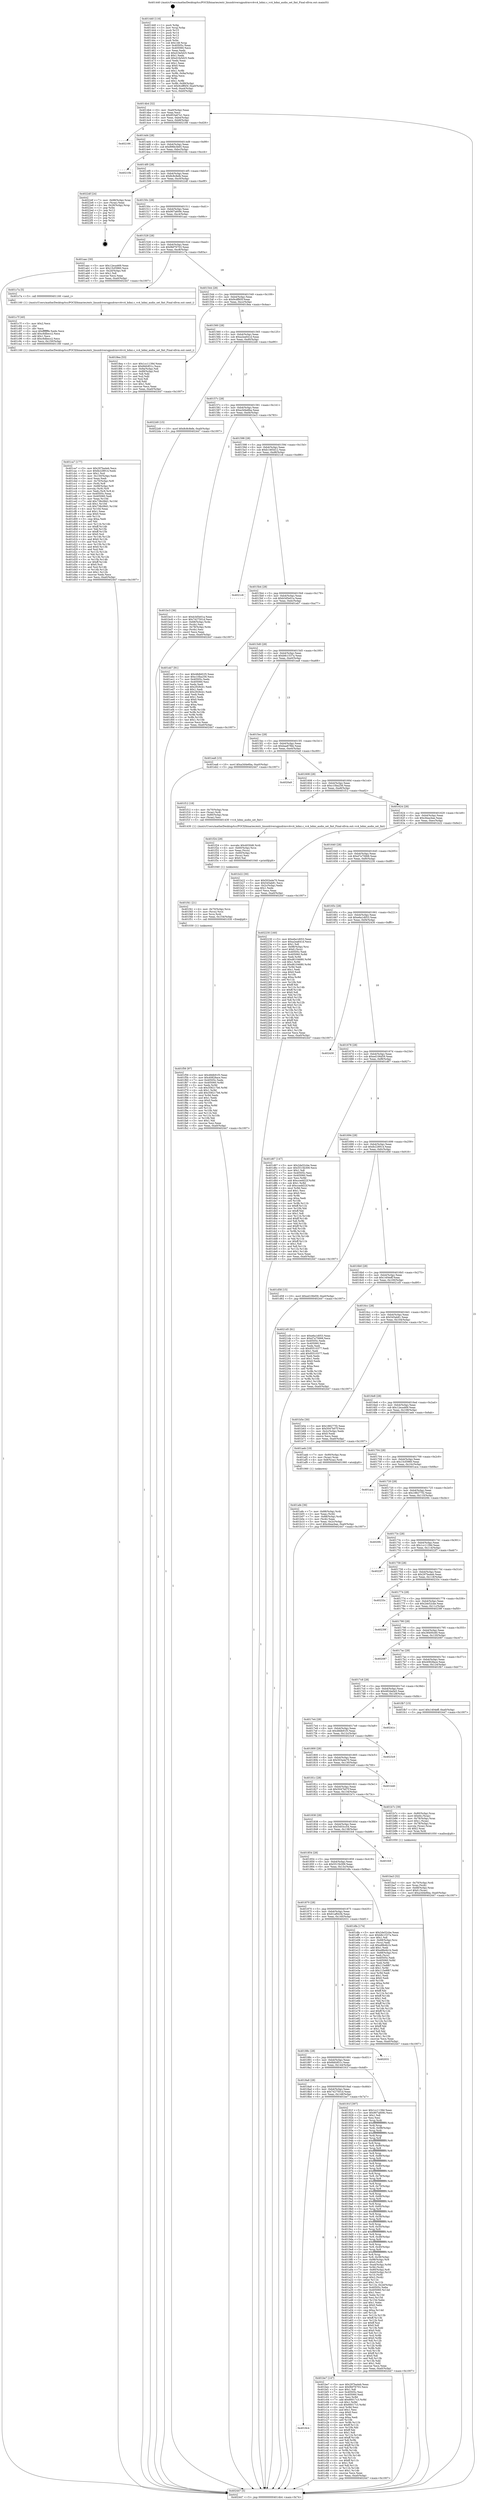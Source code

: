 digraph "0x401440" {
  label = "0x401440 (/mnt/c/Users/mathe/Desktop/tcc/POCII/binaries/extr_linuxdriversgpudrmvc4vc4_hdmi.c_vc4_hdmi_audio_set_fmt_Final-ollvm.out::main(0))"
  labelloc = "t"
  node[shape=record]

  Entry [label="",width=0.3,height=0.3,shape=circle,fillcolor=black,style=filled]
  "0x4014b4" [label="{
     0x4014b4 [32]\l
     | [instrs]\l
     &nbsp;&nbsp;0x4014b4 \<+6\>: mov -0xa0(%rbp),%eax\l
     &nbsp;&nbsp;0x4014ba \<+2\>: mov %eax,%ecx\l
     &nbsp;&nbsp;0x4014bc \<+6\>: sub $0x853a67e1,%ecx\l
     &nbsp;&nbsp;0x4014c2 \<+6\>: mov %eax,-0xb4(%rbp)\l
     &nbsp;&nbsp;0x4014c8 \<+6\>: mov %ecx,-0xb8(%rbp)\l
     &nbsp;&nbsp;0x4014ce \<+6\>: je 0000000000402166 \<main+0xd26\>\l
  }"]
  "0x402166" [label="{
     0x402166\l
  }", style=dashed]
  "0x4014d4" [label="{
     0x4014d4 [28]\l
     | [instrs]\l
     &nbsp;&nbsp;0x4014d4 \<+5\>: jmp 00000000004014d9 \<main+0x99\>\l
     &nbsp;&nbsp;0x4014d9 \<+6\>: mov -0xb4(%rbp),%eax\l
     &nbsp;&nbsp;0x4014df \<+5\>: sub $0x896b3b65,%eax\l
     &nbsp;&nbsp;0x4014e4 \<+6\>: mov %eax,-0xbc(%rbp)\l
     &nbsp;&nbsp;0x4014ea \<+6\>: je 000000000040210b \<main+0xccb\>\l
  }"]
  Exit [label="",width=0.3,height=0.3,shape=circle,fillcolor=black,style=filled,peripheries=2]
  "0x40210b" [label="{
     0x40210b\l
  }", style=dashed]
  "0x4014f0" [label="{
     0x4014f0 [28]\l
     | [instrs]\l
     &nbsp;&nbsp;0x4014f0 \<+5\>: jmp 00000000004014f5 \<main+0xb5\>\l
     &nbsp;&nbsp;0x4014f5 \<+6\>: mov -0xb4(%rbp),%eax\l
     &nbsp;&nbsp;0x4014fb \<+5\>: sub $0x8c8c8efe,%eax\l
     &nbsp;&nbsp;0x401500 \<+6\>: mov %eax,-0xc0(%rbp)\l
     &nbsp;&nbsp;0x401506 \<+6\>: je 00000000004022df \<main+0xe9f\>\l
  }"]
  "0x401f56" [label="{
     0x401f56 [97]\l
     | [instrs]\l
     &nbsp;&nbsp;0x401f56 \<+5\>: mov $0x48db91f3,%eax\l
     &nbsp;&nbsp;0x401f5b \<+5\>: mov $0x40828ace,%esi\l
     &nbsp;&nbsp;0x401f60 \<+7\>: mov 0x40505c,%edx\l
     &nbsp;&nbsp;0x401f67 \<+8\>: mov 0x405060,%r8d\l
     &nbsp;&nbsp;0x401f6f \<+3\>: mov %edx,%r9d\l
     &nbsp;&nbsp;0x401f72 \<+7\>: sub $0x358217b6,%r9d\l
     &nbsp;&nbsp;0x401f79 \<+4\>: sub $0x1,%r9d\l
     &nbsp;&nbsp;0x401f7d \<+7\>: add $0x358217b6,%r9d\l
     &nbsp;&nbsp;0x401f84 \<+4\>: imul %r9d,%edx\l
     &nbsp;&nbsp;0x401f88 \<+3\>: and $0x1,%edx\l
     &nbsp;&nbsp;0x401f8b \<+3\>: cmp $0x0,%edx\l
     &nbsp;&nbsp;0x401f8e \<+4\>: sete %r10b\l
     &nbsp;&nbsp;0x401f92 \<+4\>: cmp $0xa,%r8d\l
     &nbsp;&nbsp;0x401f96 \<+4\>: setl %r11b\l
     &nbsp;&nbsp;0x401f9a \<+3\>: mov %r10b,%bl\l
     &nbsp;&nbsp;0x401f9d \<+3\>: and %r11b,%bl\l
     &nbsp;&nbsp;0x401fa0 \<+3\>: xor %r11b,%r10b\l
     &nbsp;&nbsp;0x401fa3 \<+3\>: or %r10b,%bl\l
     &nbsp;&nbsp;0x401fa6 \<+3\>: test $0x1,%bl\l
     &nbsp;&nbsp;0x401fa9 \<+3\>: cmovne %esi,%eax\l
     &nbsp;&nbsp;0x401fac \<+6\>: mov %eax,-0xa0(%rbp)\l
     &nbsp;&nbsp;0x401fb2 \<+5\>: jmp 0000000000402447 \<main+0x1007\>\l
  }"]
  "0x4022df" [label="{
     0x4022df [24]\l
     | [instrs]\l
     &nbsp;&nbsp;0x4022df \<+7\>: mov -0x98(%rbp),%rax\l
     &nbsp;&nbsp;0x4022e6 \<+2\>: mov (%rax),%eax\l
     &nbsp;&nbsp;0x4022e8 \<+4\>: lea -0x28(%rbp),%rsp\l
     &nbsp;&nbsp;0x4022ec \<+1\>: pop %rbx\l
     &nbsp;&nbsp;0x4022ed \<+2\>: pop %r12\l
     &nbsp;&nbsp;0x4022ef \<+2\>: pop %r13\l
     &nbsp;&nbsp;0x4022f1 \<+2\>: pop %r14\l
     &nbsp;&nbsp;0x4022f3 \<+2\>: pop %r15\l
     &nbsp;&nbsp;0x4022f5 \<+1\>: pop %rbp\l
     &nbsp;&nbsp;0x4022f6 \<+1\>: ret\l
  }"]
  "0x40150c" [label="{
     0x40150c [28]\l
     | [instrs]\l
     &nbsp;&nbsp;0x40150c \<+5\>: jmp 0000000000401511 \<main+0xd1\>\l
     &nbsp;&nbsp;0x401511 \<+6\>: mov -0xb4(%rbp),%eax\l
     &nbsp;&nbsp;0x401517 \<+5\>: sub $0x907a609c,%eax\l
     &nbsp;&nbsp;0x40151c \<+6\>: mov %eax,-0xc4(%rbp)\l
     &nbsp;&nbsp;0x401522 \<+6\>: je 0000000000401aac \<main+0x66c\>\l
  }"]
  "0x401f41" [label="{
     0x401f41 [21]\l
     | [instrs]\l
     &nbsp;&nbsp;0x401f41 \<+4\>: mov -0x70(%rbp),%rcx\l
     &nbsp;&nbsp;0x401f45 \<+3\>: mov (%rcx),%rcx\l
     &nbsp;&nbsp;0x401f48 \<+3\>: mov %rcx,%rdi\l
     &nbsp;&nbsp;0x401f4b \<+6\>: mov %eax,-0x154(%rbp)\l
     &nbsp;&nbsp;0x401f51 \<+5\>: call 0000000000401030 \<free@plt\>\l
     | [calls]\l
     &nbsp;&nbsp;0x401030 \{1\} (unknown)\l
  }"]
  "0x401aac" [label="{
     0x401aac [30]\l
     | [instrs]\l
     &nbsp;&nbsp;0x401aac \<+5\>: mov $0x12eca469,%eax\l
     &nbsp;&nbsp;0x401ab1 \<+5\>: mov $0x15cf3960,%ecx\l
     &nbsp;&nbsp;0x401ab6 \<+3\>: mov -0x2d(%rbp),%dl\l
     &nbsp;&nbsp;0x401ab9 \<+3\>: test $0x1,%dl\l
     &nbsp;&nbsp;0x401abc \<+3\>: cmovne %ecx,%eax\l
     &nbsp;&nbsp;0x401abf \<+6\>: mov %eax,-0xa0(%rbp)\l
     &nbsp;&nbsp;0x401ac5 \<+5\>: jmp 0000000000402447 \<main+0x1007\>\l
  }"]
  "0x401528" [label="{
     0x401528 [28]\l
     | [instrs]\l
     &nbsp;&nbsp;0x401528 \<+5\>: jmp 000000000040152d \<main+0xed\>\l
     &nbsp;&nbsp;0x40152d \<+6\>: mov -0xb4(%rbp),%eax\l
     &nbsp;&nbsp;0x401533 \<+5\>: sub $0x9bf76703,%eax\l
     &nbsp;&nbsp;0x401538 \<+6\>: mov %eax,-0xc8(%rbp)\l
     &nbsp;&nbsp;0x40153e \<+6\>: je 0000000000401c7a \<main+0x83a\>\l
  }"]
  "0x401f24" [label="{
     0x401f24 [29]\l
     | [instrs]\l
     &nbsp;&nbsp;0x401f24 \<+10\>: movabs $0x4030d6,%rdi\l
     &nbsp;&nbsp;0x401f2e \<+4\>: mov -0x60(%rbp),%rcx\l
     &nbsp;&nbsp;0x401f32 \<+2\>: mov %eax,(%rcx)\l
     &nbsp;&nbsp;0x401f34 \<+4\>: mov -0x60(%rbp),%rcx\l
     &nbsp;&nbsp;0x401f38 \<+2\>: mov (%rcx),%esi\l
     &nbsp;&nbsp;0x401f3a \<+2\>: mov $0x0,%al\l
     &nbsp;&nbsp;0x401f3c \<+5\>: call 0000000000401040 \<printf@plt\>\l
     | [calls]\l
     &nbsp;&nbsp;0x401040 \{1\} (unknown)\l
  }"]
  "0x401c7a" [label="{
     0x401c7a [5]\l
     | [instrs]\l
     &nbsp;&nbsp;0x401c7a \<+5\>: call 0000000000401160 \<next_i\>\l
     | [calls]\l
     &nbsp;&nbsp;0x401160 \{1\} (/mnt/c/Users/mathe/Desktop/tcc/POCII/binaries/extr_linuxdriversgpudrmvc4vc4_hdmi.c_vc4_hdmi_audio_set_fmt_Final-ollvm.out::next_i)\l
  }"]
  "0x401544" [label="{
     0x401544 [28]\l
     | [instrs]\l
     &nbsp;&nbsp;0x401544 \<+5\>: jmp 0000000000401549 \<main+0x109\>\l
     &nbsp;&nbsp;0x401549 \<+6\>: mov -0xb4(%rbp),%eax\l
     &nbsp;&nbsp;0x40154f \<+5\>: sub $0x9cdff45f,%eax\l
     &nbsp;&nbsp;0x401554 \<+6\>: mov %eax,-0xcc(%rbp)\l
     &nbsp;&nbsp;0x40155a \<+6\>: je 00000000004018ea \<main+0x4aa\>\l
  }"]
  "0x401ca7" [label="{
     0x401ca7 [177]\l
     | [instrs]\l
     &nbsp;&nbsp;0x401ca7 \<+5\>: mov $0x297ba4eb,%ecx\l
     &nbsp;&nbsp;0x401cac \<+5\>: mov $0xfe228914,%edx\l
     &nbsp;&nbsp;0x401cb1 \<+3\>: mov $0x1,%sil\l
     &nbsp;&nbsp;0x401cb4 \<+6\>: mov -0x150(%rbp),%edi\l
     &nbsp;&nbsp;0x401cba \<+3\>: imul %eax,%edi\l
     &nbsp;&nbsp;0x401cbd \<+4\>: mov -0x70(%rbp),%r8\l
     &nbsp;&nbsp;0x401cc1 \<+3\>: mov (%r8),%r8\l
     &nbsp;&nbsp;0x401cc4 \<+4\>: mov -0x68(%rbp),%r9\l
     &nbsp;&nbsp;0x401cc8 \<+3\>: movslq (%r9),%r9\l
     &nbsp;&nbsp;0x401ccb \<+4\>: mov %edi,(%r8,%r9,4)\l
     &nbsp;&nbsp;0x401ccf \<+7\>: mov 0x40505c,%eax\l
     &nbsp;&nbsp;0x401cd6 \<+7\>: mov 0x405060,%edi\l
     &nbsp;&nbsp;0x401cdd \<+3\>: mov %eax,%r10d\l
     &nbsp;&nbsp;0x401ce0 \<+7\>: add $0x738c08d1,%r10d\l
     &nbsp;&nbsp;0x401ce7 \<+4\>: sub $0x1,%r10d\l
     &nbsp;&nbsp;0x401ceb \<+7\>: sub $0x738c08d1,%r10d\l
     &nbsp;&nbsp;0x401cf2 \<+4\>: imul %r10d,%eax\l
     &nbsp;&nbsp;0x401cf6 \<+3\>: and $0x1,%eax\l
     &nbsp;&nbsp;0x401cf9 \<+3\>: cmp $0x0,%eax\l
     &nbsp;&nbsp;0x401cfc \<+4\>: sete %r11b\l
     &nbsp;&nbsp;0x401d00 \<+3\>: cmp $0xa,%edi\l
     &nbsp;&nbsp;0x401d03 \<+3\>: setl %bl\l
     &nbsp;&nbsp;0x401d06 \<+3\>: mov %r11b,%r14b\l
     &nbsp;&nbsp;0x401d09 \<+4\>: xor $0xff,%r14b\l
     &nbsp;&nbsp;0x401d0d \<+3\>: mov %bl,%r15b\l
     &nbsp;&nbsp;0x401d10 \<+4\>: xor $0xff,%r15b\l
     &nbsp;&nbsp;0x401d14 \<+4\>: xor $0x0,%sil\l
     &nbsp;&nbsp;0x401d18 \<+3\>: mov %r14b,%r12b\l
     &nbsp;&nbsp;0x401d1b \<+4\>: and $0x0,%r12b\l
     &nbsp;&nbsp;0x401d1f \<+3\>: and %sil,%r11b\l
     &nbsp;&nbsp;0x401d22 \<+3\>: mov %r15b,%r13b\l
     &nbsp;&nbsp;0x401d25 \<+4\>: and $0x0,%r13b\l
     &nbsp;&nbsp;0x401d29 \<+3\>: and %sil,%bl\l
     &nbsp;&nbsp;0x401d2c \<+3\>: or %r11b,%r12b\l
     &nbsp;&nbsp;0x401d2f \<+3\>: or %bl,%r13b\l
     &nbsp;&nbsp;0x401d32 \<+3\>: xor %r13b,%r12b\l
     &nbsp;&nbsp;0x401d35 \<+3\>: or %r15b,%r14b\l
     &nbsp;&nbsp;0x401d38 \<+4\>: xor $0xff,%r14b\l
     &nbsp;&nbsp;0x401d3c \<+4\>: or $0x0,%sil\l
     &nbsp;&nbsp;0x401d40 \<+3\>: and %sil,%r14b\l
     &nbsp;&nbsp;0x401d43 \<+3\>: or %r14b,%r12b\l
     &nbsp;&nbsp;0x401d46 \<+4\>: test $0x1,%r12b\l
     &nbsp;&nbsp;0x401d4a \<+3\>: cmovne %edx,%ecx\l
     &nbsp;&nbsp;0x401d4d \<+6\>: mov %ecx,-0xa0(%rbp)\l
     &nbsp;&nbsp;0x401d53 \<+5\>: jmp 0000000000402447 \<main+0x1007\>\l
  }"]
  "0x4018ea" [label="{
     0x4018ea [53]\l
     | [instrs]\l
     &nbsp;&nbsp;0x4018ea \<+5\>: mov $0x1cc1139d,%eax\l
     &nbsp;&nbsp;0x4018ef \<+5\>: mov $0x6bfc851c,%ecx\l
     &nbsp;&nbsp;0x4018f4 \<+6\>: mov -0x9a(%rbp),%dl\l
     &nbsp;&nbsp;0x4018fa \<+7\>: mov -0x99(%rbp),%sil\l
     &nbsp;&nbsp;0x401901 \<+3\>: mov %dl,%dil\l
     &nbsp;&nbsp;0x401904 \<+3\>: and %sil,%dil\l
     &nbsp;&nbsp;0x401907 \<+3\>: xor %sil,%dl\l
     &nbsp;&nbsp;0x40190a \<+3\>: or %dl,%dil\l
     &nbsp;&nbsp;0x40190d \<+4\>: test $0x1,%dil\l
     &nbsp;&nbsp;0x401911 \<+3\>: cmovne %ecx,%eax\l
     &nbsp;&nbsp;0x401914 \<+6\>: mov %eax,-0xa0(%rbp)\l
     &nbsp;&nbsp;0x40191a \<+5\>: jmp 0000000000402447 \<main+0x1007\>\l
  }"]
  "0x401560" [label="{
     0x401560 [28]\l
     | [instrs]\l
     &nbsp;&nbsp;0x401560 \<+5\>: jmp 0000000000401565 \<main+0x125\>\l
     &nbsp;&nbsp;0x401565 \<+6\>: mov -0xb4(%rbp),%eax\l
     &nbsp;&nbsp;0x40156b \<+5\>: sub $0xa2ea641d,%eax\l
     &nbsp;&nbsp;0x401570 \<+6\>: mov %eax,-0xd0(%rbp)\l
     &nbsp;&nbsp;0x401576 \<+6\>: je 00000000004022d0 \<main+0xe90\>\l
  }"]
  "0x402447" [label="{
     0x402447 [5]\l
     | [instrs]\l
     &nbsp;&nbsp;0x402447 \<+5\>: jmp 00000000004014b4 \<main+0x74\>\l
  }"]
  "0x401440" [label="{
     0x401440 [116]\l
     | [instrs]\l
     &nbsp;&nbsp;0x401440 \<+1\>: push %rbp\l
     &nbsp;&nbsp;0x401441 \<+3\>: mov %rsp,%rbp\l
     &nbsp;&nbsp;0x401444 \<+2\>: push %r15\l
     &nbsp;&nbsp;0x401446 \<+2\>: push %r14\l
     &nbsp;&nbsp;0x401448 \<+2\>: push %r13\l
     &nbsp;&nbsp;0x40144a \<+2\>: push %r12\l
     &nbsp;&nbsp;0x40144c \<+1\>: push %rbx\l
     &nbsp;&nbsp;0x40144d \<+7\>: sub $0x148,%rsp\l
     &nbsp;&nbsp;0x401454 \<+7\>: mov 0x40505c,%eax\l
     &nbsp;&nbsp;0x40145b \<+7\>: mov 0x405060,%ecx\l
     &nbsp;&nbsp;0x401462 \<+2\>: mov %eax,%edx\l
     &nbsp;&nbsp;0x401464 \<+6\>: sub $0xd1fa5d25,%edx\l
     &nbsp;&nbsp;0x40146a \<+3\>: sub $0x1,%edx\l
     &nbsp;&nbsp;0x40146d \<+6\>: add $0xd1fa5d25,%edx\l
     &nbsp;&nbsp;0x401473 \<+3\>: imul %edx,%eax\l
     &nbsp;&nbsp;0x401476 \<+3\>: and $0x1,%eax\l
     &nbsp;&nbsp;0x401479 \<+3\>: cmp $0x0,%eax\l
     &nbsp;&nbsp;0x40147c \<+4\>: sete %r8b\l
     &nbsp;&nbsp;0x401480 \<+4\>: and $0x1,%r8b\l
     &nbsp;&nbsp;0x401484 \<+7\>: mov %r8b,-0x9a(%rbp)\l
     &nbsp;&nbsp;0x40148b \<+3\>: cmp $0xa,%ecx\l
     &nbsp;&nbsp;0x40148e \<+4\>: setl %r8b\l
     &nbsp;&nbsp;0x401492 \<+4\>: and $0x1,%r8b\l
     &nbsp;&nbsp;0x401496 \<+7\>: mov %r8b,-0x99(%rbp)\l
     &nbsp;&nbsp;0x40149d \<+10\>: movl $0x9cdff45f,-0xa0(%rbp)\l
     &nbsp;&nbsp;0x4014a7 \<+6\>: mov %edi,-0xa4(%rbp)\l
     &nbsp;&nbsp;0x4014ad \<+7\>: mov %rsi,-0xb0(%rbp)\l
  }"]
  "0x401c7f" [label="{
     0x401c7f [40]\l
     | [instrs]\l
     &nbsp;&nbsp;0x401c7f \<+5\>: mov $0x2,%ecx\l
     &nbsp;&nbsp;0x401c84 \<+1\>: cltd\l
     &nbsp;&nbsp;0x401c85 \<+2\>: idiv %ecx\l
     &nbsp;&nbsp;0x401c87 \<+6\>: imul $0xfffffffe,%edx,%ecx\l
     &nbsp;&nbsp;0x401c8d \<+6\>: add $0xc6dbecc2,%ecx\l
     &nbsp;&nbsp;0x401c93 \<+3\>: add $0x1,%ecx\l
     &nbsp;&nbsp;0x401c96 \<+6\>: sub $0xc6dbecc2,%ecx\l
     &nbsp;&nbsp;0x401c9c \<+6\>: mov %ecx,-0x150(%rbp)\l
     &nbsp;&nbsp;0x401ca2 \<+5\>: call 0000000000401160 \<next_i\>\l
     | [calls]\l
     &nbsp;&nbsp;0x401160 \{1\} (/mnt/c/Users/mathe/Desktop/tcc/POCII/binaries/extr_linuxdriversgpudrmvc4vc4_hdmi.c_vc4_hdmi_audio_set_fmt_Final-ollvm.out::next_i)\l
  }"]
  "0x4022d0" [label="{
     0x4022d0 [15]\l
     | [instrs]\l
     &nbsp;&nbsp;0x4022d0 \<+10\>: movl $0x8c8c8efe,-0xa0(%rbp)\l
     &nbsp;&nbsp;0x4022da \<+5\>: jmp 0000000000402447 \<main+0x1007\>\l
  }"]
  "0x40157c" [label="{
     0x40157c [28]\l
     | [instrs]\l
     &nbsp;&nbsp;0x40157c \<+5\>: jmp 0000000000401581 \<main+0x141\>\l
     &nbsp;&nbsp;0x401581 \<+6\>: mov -0xb4(%rbp),%eax\l
     &nbsp;&nbsp;0x401587 \<+5\>: sub $0xa3d4e6ba,%eax\l
     &nbsp;&nbsp;0x40158c \<+6\>: mov %eax,-0xd4(%rbp)\l
     &nbsp;&nbsp;0x401592 \<+6\>: je 0000000000401bc3 \<main+0x783\>\l
  }"]
  "0x4018c4" [label="{
     0x4018c4\l
  }", style=dashed]
  "0x401bc3" [label="{
     0x401bc3 [36]\l
     | [instrs]\l
     &nbsp;&nbsp;0x401bc3 \<+5\>: mov $0xb3d5e01a,%eax\l
     &nbsp;&nbsp;0x401bc8 \<+5\>: mov $0x7427501d,%ecx\l
     &nbsp;&nbsp;0x401bcd \<+4\>: mov -0x68(%rbp),%rdx\l
     &nbsp;&nbsp;0x401bd1 \<+2\>: mov (%rdx),%esi\l
     &nbsp;&nbsp;0x401bd3 \<+4\>: mov -0x78(%rbp),%rdx\l
     &nbsp;&nbsp;0x401bd7 \<+2\>: cmp (%rdx),%esi\l
     &nbsp;&nbsp;0x401bd9 \<+3\>: cmovl %ecx,%eax\l
     &nbsp;&nbsp;0x401bdc \<+6\>: mov %eax,-0xa0(%rbp)\l
     &nbsp;&nbsp;0x401be2 \<+5\>: jmp 0000000000402447 \<main+0x1007\>\l
  }"]
  "0x401598" [label="{
     0x401598 [28]\l
     | [instrs]\l
     &nbsp;&nbsp;0x401598 \<+5\>: jmp 000000000040159d \<main+0x15d\>\l
     &nbsp;&nbsp;0x40159d \<+6\>: mov -0xb4(%rbp),%eax\l
     &nbsp;&nbsp;0x4015a3 \<+5\>: sub $0xb1465d12,%eax\l
     &nbsp;&nbsp;0x4015a8 \<+6\>: mov %eax,-0xd8(%rbp)\l
     &nbsp;&nbsp;0x4015ae \<+6\>: je 00000000004021c6 \<main+0xd86\>\l
  }"]
  "0x401be7" [label="{
     0x401be7 [147]\l
     | [instrs]\l
     &nbsp;&nbsp;0x401be7 \<+5\>: mov $0x297ba4eb,%eax\l
     &nbsp;&nbsp;0x401bec \<+5\>: mov $0x9bf76703,%ecx\l
     &nbsp;&nbsp;0x401bf1 \<+2\>: mov $0x1,%dl\l
     &nbsp;&nbsp;0x401bf3 \<+7\>: mov 0x40505c,%esi\l
     &nbsp;&nbsp;0x401bfa \<+7\>: mov 0x405060,%edi\l
     &nbsp;&nbsp;0x401c01 \<+3\>: mov %esi,%r8d\l
     &nbsp;&nbsp;0x401c04 \<+7\>: add $0x66017c3,%r8d\l
     &nbsp;&nbsp;0x401c0b \<+4\>: sub $0x1,%r8d\l
     &nbsp;&nbsp;0x401c0f \<+7\>: sub $0x66017c3,%r8d\l
     &nbsp;&nbsp;0x401c16 \<+4\>: imul %r8d,%esi\l
     &nbsp;&nbsp;0x401c1a \<+3\>: and $0x1,%esi\l
     &nbsp;&nbsp;0x401c1d \<+3\>: cmp $0x0,%esi\l
     &nbsp;&nbsp;0x401c20 \<+4\>: sete %r9b\l
     &nbsp;&nbsp;0x401c24 \<+3\>: cmp $0xa,%edi\l
     &nbsp;&nbsp;0x401c27 \<+4\>: setl %r10b\l
     &nbsp;&nbsp;0x401c2b \<+3\>: mov %r9b,%r11b\l
     &nbsp;&nbsp;0x401c2e \<+4\>: xor $0xff,%r11b\l
     &nbsp;&nbsp;0x401c32 \<+3\>: mov %r10b,%bl\l
     &nbsp;&nbsp;0x401c35 \<+3\>: xor $0xff,%bl\l
     &nbsp;&nbsp;0x401c38 \<+3\>: xor $0x1,%dl\l
     &nbsp;&nbsp;0x401c3b \<+3\>: mov %r11b,%r14b\l
     &nbsp;&nbsp;0x401c3e \<+4\>: and $0xff,%r14b\l
     &nbsp;&nbsp;0x401c42 \<+3\>: and %dl,%r9b\l
     &nbsp;&nbsp;0x401c45 \<+3\>: mov %bl,%r15b\l
     &nbsp;&nbsp;0x401c48 \<+4\>: and $0xff,%r15b\l
     &nbsp;&nbsp;0x401c4c \<+3\>: and %dl,%r10b\l
     &nbsp;&nbsp;0x401c4f \<+3\>: or %r9b,%r14b\l
     &nbsp;&nbsp;0x401c52 \<+3\>: or %r10b,%r15b\l
     &nbsp;&nbsp;0x401c55 \<+3\>: xor %r15b,%r14b\l
     &nbsp;&nbsp;0x401c58 \<+3\>: or %bl,%r11b\l
     &nbsp;&nbsp;0x401c5b \<+4\>: xor $0xff,%r11b\l
     &nbsp;&nbsp;0x401c5f \<+3\>: or $0x1,%dl\l
     &nbsp;&nbsp;0x401c62 \<+3\>: and %dl,%r11b\l
     &nbsp;&nbsp;0x401c65 \<+3\>: or %r11b,%r14b\l
     &nbsp;&nbsp;0x401c68 \<+4\>: test $0x1,%r14b\l
     &nbsp;&nbsp;0x401c6c \<+3\>: cmovne %ecx,%eax\l
     &nbsp;&nbsp;0x401c6f \<+6\>: mov %eax,-0xa0(%rbp)\l
     &nbsp;&nbsp;0x401c75 \<+5\>: jmp 0000000000402447 \<main+0x1007\>\l
  }"]
  "0x4021c6" [label="{
     0x4021c6\l
  }", style=dashed]
  "0x4015b4" [label="{
     0x4015b4 [28]\l
     | [instrs]\l
     &nbsp;&nbsp;0x4015b4 \<+5\>: jmp 00000000004015b9 \<main+0x179\>\l
     &nbsp;&nbsp;0x4015b9 \<+6\>: mov -0xb4(%rbp),%eax\l
     &nbsp;&nbsp;0x4015bf \<+5\>: sub $0xb3d5e01a,%eax\l
     &nbsp;&nbsp;0x4015c4 \<+6\>: mov %eax,-0xdc(%rbp)\l
     &nbsp;&nbsp;0x4015ca \<+6\>: je 0000000000401eb7 \<main+0xa77\>\l
  }"]
  "0x401ba3" [label="{
     0x401ba3 [32]\l
     | [instrs]\l
     &nbsp;&nbsp;0x401ba3 \<+4\>: mov -0x70(%rbp),%rdi\l
     &nbsp;&nbsp;0x401ba7 \<+3\>: mov %rax,(%rdi)\l
     &nbsp;&nbsp;0x401baa \<+4\>: mov -0x68(%rbp),%rax\l
     &nbsp;&nbsp;0x401bae \<+6\>: movl $0x0,(%rax)\l
     &nbsp;&nbsp;0x401bb4 \<+10\>: movl $0xa3d4e6ba,-0xa0(%rbp)\l
     &nbsp;&nbsp;0x401bbe \<+5\>: jmp 0000000000402447 \<main+0x1007\>\l
  }"]
  "0x401eb7" [label="{
     0x401eb7 [91]\l
     | [instrs]\l
     &nbsp;&nbsp;0x401eb7 \<+5\>: mov $0x48db91f3,%eax\l
     &nbsp;&nbsp;0x401ebc \<+5\>: mov $0xc10ba256,%ecx\l
     &nbsp;&nbsp;0x401ec1 \<+7\>: mov 0x40505c,%edx\l
     &nbsp;&nbsp;0x401ec8 \<+7\>: mov 0x405060,%esi\l
     &nbsp;&nbsp;0x401ecf \<+2\>: mov %edx,%edi\l
     &nbsp;&nbsp;0x401ed1 \<+6\>: sub $0x2928cb1,%edi\l
     &nbsp;&nbsp;0x401ed7 \<+3\>: sub $0x1,%edi\l
     &nbsp;&nbsp;0x401eda \<+6\>: add $0x2928cb1,%edi\l
     &nbsp;&nbsp;0x401ee0 \<+3\>: imul %edi,%edx\l
     &nbsp;&nbsp;0x401ee3 \<+3\>: and $0x1,%edx\l
     &nbsp;&nbsp;0x401ee6 \<+3\>: cmp $0x0,%edx\l
     &nbsp;&nbsp;0x401ee9 \<+4\>: sete %r8b\l
     &nbsp;&nbsp;0x401eed \<+3\>: cmp $0xa,%esi\l
     &nbsp;&nbsp;0x401ef0 \<+4\>: setl %r9b\l
     &nbsp;&nbsp;0x401ef4 \<+3\>: mov %r8b,%r10b\l
     &nbsp;&nbsp;0x401ef7 \<+3\>: and %r9b,%r10b\l
     &nbsp;&nbsp;0x401efa \<+3\>: xor %r9b,%r8b\l
     &nbsp;&nbsp;0x401efd \<+3\>: or %r8b,%r10b\l
     &nbsp;&nbsp;0x401f00 \<+4\>: test $0x1,%r10b\l
     &nbsp;&nbsp;0x401f04 \<+3\>: cmovne %ecx,%eax\l
     &nbsp;&nbsp;0x401f07 \<+6\>: mov %eax,-0xa0(%rbp)\l
     &nbsp;&nbsp;0x401f0d \<+5\>: jmp 0000000000402447 \<main+0x1007\>\l
  }"]
  "0x4015d0" [label="{
     0x4015d0 [28]\l
     | [instrs]\l
     &nbsp;&nbsp;0x4015d0 \<+5\>: jmp 00000000004015d5 \<main+0x195\>\l
     &nbsp;&nbsp;0x4015d5 \<+6\>: mov -0xb4(%rbp),%eax\l
     &nbsp;&nbsp;0x4015db \<+5\>: sub $0xb8c1537a,%eax\l
     &nbsp;&nbsp;0x4015e0 \<+6\>: mov %eax,-0xe0(%rbp)\l
     &nbsp;&nbsp;0x4015e6 \<+6\>: je 0000000000401ea8 \<main+0xa68\>\l
  }"]
  "0x401afe" [label="{
     0x401afe [36]\l
     | [instrs]\l
     &nbsp;&nbsp;0x401afe \<+7\>: mov -0x88(%rbp),%rdi\l
     &nbsp;&nbsp;0x401b05 \<+2\>: mov %eax,(%rdi)\l
     &nbsp;&nbsp;0x401b07 \<+7\>: mov -0x88(%rbp),%rdi\l
     &nbsp;&nbsp;0x401b0e \<+2\>: mov (%rdi),%eax\l
     &nbsp;&nbsp;0x401b10 \<+3\>: mov %eax,-0x2c(%rbp)\l
     &nbsp;&nbsp;0x401b13 \<+10\>: movl $0xc6eacbae,-0xa0(%rbp)\l
     &nbsp;&nbsp;0x401b1d \<+5\>: jmp 0000000000402447 \<main+0x1007\>\l
  }"]
  "0x401ea8" [label="{
     0x401ea8 [15]\l
     | [instrs]\l
     &nbsp;&nbsp;0x401ea8 \<+10\>: movl $0xa3d4e6ba,-0xa0(%rbp)\l
     &nbsp;&nbsp;0x401eb2 \<+5\>: jmp 0000000000402447 \<main+0x1007\>\l
  }"]
  "0x4015ec" [label="{
     0x4015ec [28]\l
     | [instrs]\l
     &nbsp;&nbsp;0x4015ec \<+5\>: jmp 00000000004015f1 \<main+0x1b1\>\l
     &nbsp;&nbsp;0x4015f1 \<+6\>: mov -0xb4(%rbp),%eax\l
     &nbsp;&nbsp;0x4015f7 \<+5\>: sub $0xbaa87fbb,%eax\l
     &nbsp;&nbsp;0x4015fc \<+6\>: mov %eax,-0xe4(%rbp)\l
     &nbsp;&nbsp;0x401602 \<+6\>: je 00000000004020a9 \<main+0xc69\>\l
  }"]
  "0x4018a8" [label="{
     0x4018a8 [28]\l
     | [instrs]\l
     &nbsp;&nbsp;0x4018a8 \<+5\>: jmp 00000000004018ad \<main+0x46d\>\l
     &nbsp;&nbsp;0x4018ad \<+6\>: mov -0xb4(%rbp),%eax\l
     &nbsp;&nbsp;0x4018b3 \<+5\>: sub $0x7427501d,%eax\l
     &nbsp;&nbsp;0x4018b8 \<+6\>: mov %eax,-0x148(%rbp)\l
     &nbsp;&nbsp;0x4018be \<+6\>: je 0000000000401be7 \<main+0x7a7\>\l
  }"]
  "0x4020a9" [label="{
     0x4020a9\l
  }", style=dashed]
  "0x401608" [label="{
     0x401608 [28]\l
     | [instrs]\l
     &nbsp;&nbsp;0x401608 \<+5\>: jmp 000000000040160d \<main+0x1cd\>\l
     &nbsp;&nbsp;0x40160d \<+6\>: mov -0xb4(%rbp),%eax\l
     &nbsp;&nbsp;0x401613 \<+5\>: sub $0xc10ba256,%eax\l
     &nbsp;&nbsp;0x401618 \<+6\>: mov %eax,-0xe8(%rbp)\l
     &nbsp;&nbsp;0x40161e \<+6\>: je 0000000000401f12 \<main+0xad2\>\l
  }"]
  "0x40191f" [label="{
     0x40191f [397]\l
     | [instrs]\l
     &nbsp;&nbsp;0x40191f \<+5\>: mov $0x1cc1139d,%eax\l
     &nbsp;&nbsp;0x401924 \<+5\>: mov $0x907a609c,%ecx\l
     &nbsp;&nbsp;0x401929 \<+2\>: mov $0x1,%dl\l
     &nbsp;&nbsp;0x40192b \<+2\>: xor %esi,%esi\l
     &nbsp;&nbsp;0x40192d \<+3\>: mov %rsp,%rdi\l
     &nbsp;&nbsp;0x401930 \<+4\>: add $0xfffffffffffffff0,%rdi\l
     &nbsp;&nbsp;0x401934 \<+3\>: mov %rdi,%rsp\l
     &nbsp;&nbsp;0x401937 \<+7\>: mov %rdi,-0x98(%rbp)\l
     &nbsp;&nbsp;0x40193e \<+3\>: mov %rsp,%rdi\l
     &nbsp;&nbsp;0x401941 \<+4\>: add $0xfffffffffffffff0,%rdi\l
     &nbsp;&nbsp;0x401945 \<+3\>: mov %rdi,%rsp\l
     &nbsp;&nbsp;0x401948 \<+3\>: mov %rsp,%r8\l
     &nbsp;&nbsp;0x40194b \<+4\>: add $0xfffffffffffffff0,%r8\l
     &nbsp;&nbsp;0x40194f \<+3\>: mov %r8,%rsp\l
     &nbsp;&nbsp;0x401952 \<+7\>: mov %r8,-0x90(%rbp)\l
     &nbsp;&nbsp;0x401959 \<+3\>: mov %rsp,%r8\l
     &nbsp;&nbsp;0x40195c \<+4\>: add $0xfffffffffffffff0,%r8\l
     &nbsp;&nbsp;0x401960 \<+3\>: mov %r8,%rsp\l
     &nbsp;&nbsp;0x401963 \<+7\>: mov %r8,-0x88(%rbp)\l
     &nbsp;&nbsp;0x40196a \<+3\>: mov %rsp,%r8\l
     &nbsp;&nbsp;0x40196d \<+4\>: add $0xfffffffffffffff0,%r8\l
     &nbsp;&nbsp;0x401971 \<+3\>: mov %r8,%rsp\l
     &nbsp;&nbsp;0x401974 \<+4\>: mov %r8,-0x80(%rbp)\l
     &nbsp;&nbsp;0x401978 \<+3\>: mov %rsp,%r8\l
     &nbsp;&nbsp;0x40197b \<+4\>: add $0xfffffffffffffff0,%r8\l
     &nbsp;&nbsp;0x40197f \<+3\>: mov %r8,%rsp\l
     &nbsp;&nbsp;0x401982 \<+4\>: mov %r8,-0x78(%rbp)\l
     &nbsp;&nbsp;0x401986 \<+3\>: mov %rsp,%r8\l
     &nbsp;&nbsp;0x401989 \<+4\>: add $0xfffffffffffffff0,%r8\l
     &nbsp;&nbsp;0x40198d \<+3\>: mov %r8,%rsp\l
     &nbsp;&nbsp;0x401990 \<+4\>: mov %r8,-0x70(%rbp)\l
     &nbsp;&nbsp;0x401994 \<+3\>: mov %rsp,%r8\l
     &nbsp;&nbsp;0x401997 \<+4\>: add $0xfffffffffffffff0,%r8\l
     &nbsp;&nbsp;0x40199b \<+3\>: mov %r8,%rsp\l
     &nbsp;&nbsp;0x40199e \<+4\>: mov %r8,-0x68(%rbp)\l
     &nbsp;&nbsp;0x4019a2 \<+3\>: mov %rsp,%r8\l
     &nbsp;&nbsp;0x4019a5 \<+4\>: add $0xfffffffffffffff0,%r8\l
     &nbsp;&nbsp;0x4019a9 \<+3\>: mov %r8,%rsp\l
     &nbsp;&nbsp;0x4019ac \<+4\>: mov %r8,-0x60(%rbp)\l
     &nbsp;&nbsp;0x4019b0 \<+3\>: mov %rsp,%r8\l
     &nbsp;&nbsp;0x4019b3 \<+4\>: add $0xfffffffffffffff0,%r8\l
     &nbsp;&nbsp;0x4019b7 \<+3\>: mov %r8,%rsp\l
     &nbsp;&nbsp;0x4019ba \<+4\>: mov %r8,-0x58(%rbp)\l
     &nbsp;&nbsp;0x4019be \<+3\>: mov %rsp,%r8\l
     &nbsp;&nbsp;0x4019c1 \<+4\>: add $0xfffffffffffffff0,%r8\l
     &nbsp;&nbsp;0x4019c5 \<+3\>: mov %r8,%rsp\l
     &nbsp;&nbsp;0x4019c8 \<+4\>: mov %r8,-0x50(%rbp)\l
     &nbsp;&nbsp;0x4019cc \<+3\>: mov %rsp,%r8\l
     &nbsp;&nbsp;0x4019cf \<+4\>: add $0xfffffffffffffff0,%r8\l
     &nbsp;&nbsp;0x4019d3 \<+3\>: mov %r8,%rsp\l
     &nbsp;&nbsp;0x4019d6 \<+4\>: mov %r8,-0x48(%rbp)\l
     &nbsp;&nbsp;0x4019da \<+3\>: mov %rsp,%r8\l
     &nbsp;&nbsp;0x4019dd \<+4\>: add $0xfffffffffffffff0,%r8\l
     &nbsp;&nbsp;0x4019e1 \<+3\>: mov %r8,%rsp\l
     &nbsp;&nbsp;0x4019e4 \<+4\>: mov %r8,-0x40(%rbp)\l
     &nbsp;&nbsp;0x4019e8 \<+3\>: mov %rsp,%r8\l
     &nbsp;&nbsp;0x4019eb \<+4\>: add $0xfffffffffffffff0,%r8\l
     &nbsp;&nbsp;0x4019ef \<+3\>: mov %r8,%rsp\l
     &nbsp;&nbsp;0x4019f2 \<+4\>: mov %r8,-0x38(%rbp)\l
     &nbsp;&nbsp;0x4019f6 \<+7\>: mov -0x98(%rbp),%r8\l
     &nbsp;&nbsp;0x4019fd \<+7\>: movl $0x0,(%r8)\l
     &nbsp;&nbsp;0x401a04 \<+7\>: mov -0xa4(%rbp),%r9d\l
     &nbsp;&nbsp;0x401a0b \<+3\>: mov %r9d,(%rdi)\l
     &nbsp;&nbsp;0x401a0e \<+7\>: mov -0x90(%rbp),%r8\l
     &nbsp;&nbsp;0x401a15 \<+7\>: mov -0xb0(%rbp),%r10\l
     &nbsp;&nbsp;0x401a1c \<+3\>: mov %r10,(%r8)\l
     &nbsp;&nbsp;0x401a1f \<+3\>: cmpl $0x2,(%rdi)\l
     &nbsp;&nbsp;0x401a22 \<+4\>: setne %r11b\l
     &nbsp;&nbsp;0x401a26 \<+4\>: and $0x1,%r11b\l
     &nbsp;&nbsp;0x401a2a \<+4\>: mov %r11b,-0x2d(%rbp)\l
     &nbsp;&nbsp;0x401a2e \<+7\>: mov 0x40505c,%ebx\l
     &nbsp;&nbsp;0x401a35 \<+8\>: mov 0x405060,%r14d\l
     &nbsp;&nbsp;0x401a3d \<+3\>: sub $0x1,%esi\l
     &nbsp;&nbsp;0x401a40 \<+3\>: mov %ebx,%r15d\l
     &nbsp;&nbsp;0x401a43 \<+3\>: add %esi,%r15d\l
     &nbsp;&nbsp;0x401a46 \<+4\>: imul %r15d,%ebx\l
     &nbsp;&nbsp;0x401a4a \<+3\>: and $0x1,%ebx\l
     &nbsp;&nbsp;0x401a4d \<+3\>: cmp $0x0,%ebx\l
     &nbsp;&nbsp;0x401a50 \<+4\>: sete %r11b\l
     &nbsp;&nbsp;0x401a54 \<+4\>: cmp $0xa,%r14d\l
     &nbsp;&nbsp;0x401a58 \<+4\>: setl %r12b\l
     &nbsp;&nbsp;0x401a5c \<+3\>: mov %r11b,%r13b\l
     &nbsp;&nbsp;0x401a5f \<+4\>: xor $0xff,%r13b\l
     &nbsp;&nbsp;0x401a63 \<+3\>: mov %r12b,%sil\l
     &nbsp;&nbsp;0x401a66 \<+4\>: xor $0xff,%sil\l
     &nbsp;&nbsp;0x401a6a \<+3\>: xor $0x0,%dl\l
     &nbsp;&nbsp;0x401a6d \<+3\>: mov %r13b,%dil\l
     &nbsp;&nbsp;0x401a70 \<+4\>: and $0x0,%dil\l
     &nbsp;&nbsp;0x401a74 \<+3\>: and %dl,%r11b\l
     &nbsp;&nbsp;0x401a77 \<+3\>: mov %sil,%r8b\l
     &nbsp;&nbsp;0x401a7a \<+4\>: and $0x0,%r8b\l
     &nbsp;&nbsp;0x401a7e \<+3\>: and %dl,%r12b\l
     &nbsp;&nbsp;0x401a81 \<+3\>: or %r11b,%dil\l
     &nbsp;&nbsp;0x401a84 \<+3\>: or %r12b,%r8b\l
     &nbsp;&nbsp;0x401a87 \<+3\>: xor %r8b,%dil\l
     &nbsp;&nbsp;0x401a8a \<+3\>: or %sil,%r13b\l
     &nbsp;&nbsp;0x401a8d \<+4\>: xor $0xff,%r13b\l
     &nbsp;&nbsp;0x401a91 \<+3\>: or $0x0,%dl\l
     &nbsp;&nbsp;0x401a94 \<+3\>: and %dl,%r13b\l
     &nbsp;&nbsp;0x401a97 \<+3\>: or %r13b,%dil\l
     &nbsp;&nbsp;0x401a9a \<+4\>: test $0x1,%dil\l
     &nbsp;&nbsp;0x401a9e \<+3\>: cmovne %ecx,%eax\l
     &nbsp;&nbsp;0x401aa1 \<+6\>: mov %eax,-0xa0(%rbp)\l
     &nbsp;&nbsp;0x401aa7 \<+5\>: jmp 0000000000402447 \<main+0x1007\>\l
  }"]
  "0x401f12" [label="{
     0x401f12 [18]\l
     | [instrs]\l
     &nbsp;&nbsp;0x401f12 \<+4\>: mov -0x70(%rbp),%rax\l
     &nbsp;&nbsp;0x401f16 \<+3\>: mov (%rax),%rdi\l
     &nbsp;&nbsp;0x401f19 \<+4\>: mov -0x80(%rbp),%rax\l
     &nbsp;&nbsp;0x401f1d \<+2\>: mov (%rax),%esi\l
     &nbsp;&nbsp;0x401f1f \<+5\>: call 0000000000401430 \<vc4_hdmi_audio_set_fmt\>\l
     | [calls]\l
     &nbsp;&nbsp;0x401430 \{1\} (/mnt/c/Users/mathe/Desktop/tcc/POCII/binaries/extr_linuxdriversgpudrmvc4vc4_hdmi.c_vc4_hdmi_audio_set_fmt_Final-ollvm.out::vc4_hdmi_audio_set_fmt)\l
  }"]
  "0x401624" [label="{
     0x401624 [28]\l
     | [instrs]\l
     &nbsp;&nbsp;0x401624 \<+5\>: jmp 0000000000401629 \<main+0x1e9\>\l
     &nbsp;&nbsp;0x401629 \<+6\>: mov -0xb4(%rbp),%eax\l
     &nbsp;&nbsp;0x40162f \<+5\>: sub $0xc6eacbae,%eax\l
     &nbsp;&nbsp;0x401634 \<+6\>: mov %eax,-0xec(%rbp)\l
     &nbsp;&nbsp;0x40163a \<+6\>: je 0000000000401b22 \<main+0x6e2\>\l
  }"]
  "0x40188c" [label="{
     0x40188c [28]\l
     | [instrs]\l
     &nbsp;&nbsp;0x40188c \<+5\>: jmp 0000000000401891 \<main+0x451\>\l
     &nbsp;&nbsp;0x401891 \<+6\>: mov -0xb4(%rbp),%eax\l
     &nbsp;&nbsp;0x401897 \<+5\>: sub $0x6bfc851c,%eax\l
     &nbsp;&nbsp;0x40189c \<+6\>: mov %eax,-0x144(%rbp)\l
     &nbsp;&nbsp;0x4018a2 \<+6\>: je 000000000040191f \<main+0x4df\>\l
  }"]
  "0x401b22" [label="{
     0x401b22 [30]\l
     | [instrs]\l
     &nbsp;&nbsp;0x401b22 \<+5\>: mov $0x503a4e70,%eax\l
     &nbsp;&nbsp;0x401b27 \<+5\>: mov $0x545ab81,%ecx\l
     &nbsp;&nbsp;0x401b2c \<+3\>: mov -0x2c(%rbp),%edx\l
     &nbsp;&nbsp;0x401b2f \<+3\>: cmp $0x1,%edx\l
     &nbsp;&nbsp;0x401b32 \<+3\>: cmovl %ecx,%eax\l
     &nbsp;&nbsp;0x401b35 \<+6\>: mov %eax,-0xa0(%rbp)\l
     &nbsp;&nbsp;0x401b3b \<+5\>: jmp 0000000000402447 \<main+0x1007\>\l
  }"]
  "0x401640" [label="{
     0x401640 [28]\l
     | [instrs]\l
     &nbsp;&nbsp;0x401640 \<+5\>: jmp 0000000000401645 \<main+0x205\>\l
     &nbsp;&nbsp;0x401645 \<+6\>: mov -0xb4(%rbp),%eax\l
     &nbsp;&nbsp;0x40164b \<+5\>: sub $0xd7a75668,%eax\l
     &nbsp;&nbsp;0x401650 \<+6\>: mov %eax,-0xf0(%rbp)\l
     &nbsp;&nbsp;0x401656 \<+6\>: je 0000000000402230 \<main+0xdf0\>\l
  }"]
  "0x402031" [label="{
     0x402031\l
  }", style=dashed]
  "0x402230" [label="{
     0x402230 [160]\l
     | [instrs]\l
     &nbsp;&nbsp;0x402230 \<+5\>: mov $0xe6a1d053,%eax\l
     &nbsp;&nbsp;0x402235 \<+5\>: mov $0xa2ea641d,%ecx\l
     &nbsp;&nbsp;0x40223a \<+2\>: mov $0x1,%dl\l
     &nbsp;&nbsp;0x40223c \<+7\>: mov -0x98(%rbp),%rsi\l
     &nbsp;&nbsp;0x402243 \<+6\>: movl $0x0,(%rsi)\l
     &nbsp;&nbsp;0x402249 \<+7\>: mov 0x40505c,%edi\l
     &nbsp;&nbsp;0x402250 \<+8\>: mov 0x405060,%r8d\l
     &nbsp;&nbsp;0x402258 \<+3\>: mov %edi,%r9d\l
     &nbsp;&nbsp;0x40225b \<+7\>: add $0xd6104680,%r9d\l
     &nbsp;&nbsp;0x402262 \<+4\>: sub $0x1,%r9d\l
     &nbsp;&nbsp;0x402266 \<+7\>: sub $0xd6104680,%r9d\l
     &nbsp;&nbsp;0x40226d \<+4\>: imul %r9d,%edi\l
     &nbsp;&nbsp;0x402271 \<+3\>: and $0x1,%edi\l
     &nbsp;&nbsp;0x402274 \<+3\>: cmp $0x0,%edi\l
     &nbsp;&nbsp;0x402277 \<+4\>: sete %r10b\l
     &nbsp;&nbsp;0x40227b \<+4\>: cmp $0xa,%r8d\l
     &nbsp;&nbsp;0x40227f \<+4\>: setl %r11b\l
     &nbsp;&nbsp;0x402283 \<+3\>: mov %r10b,%bl\l
     &nbsp;&nbsp;0x402286 \<+3\>: xor $0xff,%bl\l
     &nbsp;&nbsp;0x402289 \<+3\>: mov %r11b,%r14b\l
     &nbsp;&nbsp;0x40228c \<+4\>: xor $0xff,%r14b\l
     &nbsp;&nbsp;0x402290 \<+3\>: xor $0x0,%dl\l
     &nbsp;&nbsp;0x402293 \<+3\>: mov %bl,%r15b\l
     &nbsp;&nbsp;0x402296 \<+4\>: and $0x0,%r15b\l
     &nbsp;&nbsp;0x40229a \<+3\>: and %dl,%r10b\l
     &nbsp;&nbsp;0x40229d \<+3\>: mov %r14b,%r12b\l
     &nbsp;&nbsp;0x4022a0 \<+4\>: and $0x0,%r12b\l
     &nbsp;&nbsp;0x4022a4 \<+3\>: and %dl,%r11b\l
     &nbsp;&nbsp;0x4022a7 \<+3\>: or %r10b,%r15b\l
     &nbsp;&nbsp;0x4022aa \<+3\>: or %r11b,%r12b\l
     &nbsp;&nbsp;0x4022ad \<+3\>: xor %r12b,%r15b\l
     &nbsp;&nbsp;0x4022b0 \<+3\>: or %r14b,%bl\l
     &nbsp;&nbsp;0x4022b3 \<+3\>: xor $0xff,%bl\l
     &nbsp;&nbsp;0x4022b6 \<+3\>: or $0x0,%dl\l
     &nbsp;&nbsp;0x4022b9 \<+2\>: and %dl,%bl\l
     &nbsp;&nbsp;0x4022bb \<+3\>: or %bl,%r15b\l
     &nbsp;&nbsp;0x4022be \<+4\>: test $0x1,%r15b\l
     &nbsp;&nbsp;0x4022c2 \<+3\>: cmovne %ecx,%eax\l
     &nbsp;&nbsp;0x4022c5 \<+6\>: mov %eax,-0xa0(%rbp)\l
     &nbsp;&nbsp;0x4022cb \<+5\>: jmp 0000000000402447 \<main+0x1007\>\l
  }"]
  "0x40165c" [label="{
     0x40165c [28]\l
     | [instrs]\l
     &nbsp;&nbsp;0x40165c \<+5\>: jmp 0000000000401661 \<main+0x221\>\l
     &nbsp;&nbsp;0x401661 \<+6\>: mov -0xb4(%rbp),%eax\l
     &nbsp;&nbsp;0x401667 \<+5\>: sub $0xe6a1d053,%eax\l
     &nbsp;&nbsp;0x40166c \<+6\>: mov %eax,-0xf4(%rbp)\l
     &nbsp;&nbsp;0x401672 \<+6\>: je 0000000000402430 \<main+0xff0\>\l
  }"]
  "0x401870" [label="{
     0x401870 [28]\l
     | [instrs]\l
     &nbsp;&nbsp;0x401870 \<+5\>: jmp 0000000000401875 \<main+0x435\>\l
     &nbsp;&nbsp;0x401875 \<+6\>: mov -0xb4(%rbp),%eax\l
     &nbsp;&nbsp;0x40187b \<+5\>: sub $0x61af643b,%eax\l
     &nbsp;&nbsp;0x401880 \<+6\>: mov %eax,-0x140(%rbp)\l
     &nbsp;&nbsp;0x401886 \<+6\>: je 0000000000402031 \<main+0xbf1\>\l
  }"]
  "0x402430" [label="{
     0x402430\l
  }", style=dashed]
  "0x401678" [label="{
     0x401678 [28]\l
     | [instrs]\l
     &nbsp;&nbsp;0x401678 \<+5\>: jmp 000000000040167d \<main+0x23d\>\l
     &nbsp;&nbsp;0x40167d \<+6\>: mov -0xb4(%rbp),%eax\l
     &nbsp;&nbsp;0x401683 \<+5\>: sub $0xed106d59,%eax\l
     &nbsp;&nbsp;0x401688 \<+6\>: mov %eax,-0xf8(%rbp)\l
     &nbsp;&nbsp;0x40168e \<+6\>: je 0000000000401d67 \<main+0x927\>\l
  }"]
  "0x401dfa" [label="{
     0x401dfa [174]\l
     | [instrs]\l
     &nbsp;&nbsp;0x401dfa \<+5\>: mov $0x2de52cbe,%eax\l
     &nbsp;&nbsp;0x401dff \<+5\>: mov $0xb8c1537a,%ecx\l
     &nbsp;&nbsp;0x401e04 \<+2\>: mov $0x1,%dl\l
     &nbsp;&nbsp;0x401e06 \<+4\>: mov -0x68(%rbp),%rsi\l
     &nbsp;&nbsp;0x401e0a \<+2\>: mov (%rsi),%edi\l
     &nbsp;&nbsp;0x401e0c \<+6\>: sub $0xe8fe4b1b,%edi\l
     &nbsp;&nbsp;0x401e12 \<+3\>: add $0x1,%edi\l
     &nbsp;&nbsp;0x401e15 \<+6\>: add $0xe8fe4b1b,%edi\l
     &nbsp;&nbsp;0x401e1b \<+4\>: mov -0x68(%rbp),%rsi\l
     &nbsp;&nbsp;0x401e1f \<+2\>: mov %edi,(%rsi)\l
     &nbsp;&nbsp;0x401e21 \<+7\>: mov 0x40505c,%edi\l
     &nbsp;&nbsp;0x401e28 \<+8\>: mov 0x405060,%r8d\l
     &nbsp;&nbsp;0x401e30 \<+3\>: mov %edi,%r9d\l
     &nbsp;&nbsp;0x401e33 \<+7\>: add $0x115e8f67,%r9d\l
     &nbsp;&nbsp;0x401e3a \<+4\>: sub $0x1,%r9d\l
     &nbsp;&nbsp;0x401e3e \<+7\>: sub $0x115e8f67,%r9d\l
     &nbsp;&nbsp;0x401e45 \<+4\>: imul %r9d,%edi\l
     &nbsp;&nbsp;0x401e49 \<+3\>: and $0x1,%edi\l
     &nbsp;&nbsp;0x401e4c \<+3\>: cmp $0x0,%edi\l
     &nbsp;&nbsp;0x401e4f \<+4\>: sete %r10b\l
     &nbsp;&nbsp;0x401e53 \<+4\>: cmp $0xa,%r8d\l
     &nbsp;&nbsp;0x401e57 \<+4\>: setl %r11b\l
     &nbsp;&nbsp;0x401e5b \<+3\>: mov %r10b,%bl\l
     &nbsp;&nbsp;0x401e5e \<+3\>: xor $0xff,%bl\l
     &nbsp;&nbsp;0x401e61 \<+3\>: mov %r11b,%r14b\l
     &nbsp;&nbsp;0x401e64 \<+4\>: xor $0xff,%r14b\l
     &nbsp;&nbsp;0x401e68 \<+3\>: xor $0x1,%dl\l
     &nbsp;&nbsp;0x401e6b \<+3\>: mov %bl,%r15b\l
     &nbsp;&nbsp;0x401e6e \<+4\>: and $0xff,%r15b\l
     &nbsp;&nbsp;0x401e72 \<+3\>: and %dl,%r10b\l
     &nbsp;&nbsp;0x401e75 \<+3\>: mov %r14b,%r12b\l
     &nbsp;&nbsp;0x401e78 \<+4\>: and $0xff,%r12b\l
     &nbsp;&nbsp;0x401e7c \<+3\>: and %dl,%r11b\l
     &nbsp;&nbsp;0x401e7f \<+3\>: or %r10b,%r15b\l
     &nbsp;&nbsp;0x401e82 \<+3\>: or %r11b,%r12b\l
     &nbsp;&nbsp;0x401e85 \<+3\>: xor %r12b,%r15b\l
     &nbsp;&nbsp;0x401e88 \<+3\>: or %r14b,%bl\l
     &nbsp;&nbsp;0x401e8b \<+3\>: xor $0xff,%bl\l
     &nbsp;&nbsp;0x401e8e \<+3\>: or $0x1,%dl\l
     &nbsp;&nbsp;0x401e91 \<+2\>: and %dl,%bl\l
     &nbsp;&nbsp;0x401e93 \<+3\>: or %bl,%r15b\l
     &nbsp;&nbsp;0x401e96 \<+4\>: test $0x1,%r15b\l
     &nbsp;&nbsp;0x401e9a \<+3\>: cmovne %ecx,%eax\l
     &nbsp;&nbsp;0x401e9d \<+6\>: mov %eax,-0xa0(%rbp)\l
     &nbsp;&nbsp;0x401ea3 \<+5\>: jmp 0000000000402447 \<main+0x1007\>\l
  }"]
  "0x401d67" [label="{
     0x401d67 [147]\l
     | [instrs]\l
     &nbsp;&nbsp;0x401d67 \<+5\>: mov $0x2de52cbe,%eax\l
     &nbsp;&nbsp;0x401d6c \<+5\>: mov $0x5515b309,%ecx\l
     &nbsp;&nbsp;0x401d71 \<+2\>: mov $0x1,%dl\l
     &nbsp;&nbsp;0x401d73 \<+7\>: mov 0x40505c,%esi\l
     &nbsp;&nbsp;0x401d7a \<+7\>: mov 0x405060,%edi\l
     &nbsp;&nbsp;0x401d81 \<+3\>: mov %esi,%r8d\l
     &nbsp;&nbsp;0x401d84 \<+7\>: add $0xccedd22f,%r8d\l
     &nbsp;&nbsp;0x401d8b \<+4\>: sub $0x1,%r8d\l
     &nbsp;&nbsp;0x401d8f \<+7\>: sub $0xccedd22f,%r8d\l
     &nbsp;&nbsp;0x401d96 \<+4\>: imul %r8d,%esi\l
     &nbsp;&nbsp;0x401d9a \<+3\>: and $0x1,%esi\l
     &nbsp;&nbsp;0x401d9d \<+3\>: cmp $0x0,%esi\l
     &nbsp;&nbsp;0x401da0 \<+4\>: sete %r9b\l
     &nbsp;&nbsp;0x401da4 \<+3\>: cmp $0xa,%edi\l
     &nbsp;&nbsp;0x401da7 \<+4\>: setl %r10b\l
     &nbsp;&nbsp;0x401dab \<+3\>: mov %r9b,%r11b\l
     &nbsp;&nbsp;0x401dae \<+4\>: xor $0xff,%r11b\l
     &nbsp;&nbsp;0x401db2 \<+3\>: mov %r10b,%bl\l
     &nbsp;&nbsp;0x401db5 \<+3\>: xor $0xff,%bl\l
     &nbsp;&nbsp;0x401db8 \<+3\>: xor $0x1,%dl\l
     &nbsp;&nbsp;0x401dbb \<+3\>: mov %r11b,%r14b\l
     &nbsp;&nbsp;0x401dbe \<+4\>: and $0xff,%r14b\l
     &nbsp;&nbsp;0x401dc2 \<+3\>: and %dl,%r9b\l
     &nbsp;&nbsp;0x401dc5 \<+3\>: mov %bl,%r15b\l
     &nbsp;&nbsp;0x401dc8 \<+4\>: and $0xff,%r15b\l
     &nbsp;&nbsp;0x401dcc \<+3\>: and %dl,%r10b\l
     &nbsp;&nbsp;0x401dcf \<+3\>: or %r9b,%r14b\l
     &nbsp;&nbsp;0x401dd2 \<+3\>: or %r10b,%r15b\l
     &nbsp;&nbsp;0x401dd5 \<+3\>: xor %r15b,%r14b\l
     &nbsp;&nbsp;0x401dd8 \<+3\>: or %bl,%r11b\l
     &nbsp;&nbsp;0x401ddb \<+4\>: xor $0xff,%r11b\l
     &nbsp;&nbsp;0x401ddf \<+3\>: or $0x1,%dl\l
     &nbsp;&nbsp;0x401de2 \<+3\>: and %dl,%r11b\l
     &nbsp;&nbsp;0x401de5 \<+3\>: or %r11b,%r14b\l
     &nbsp;&nbsp;0x401de8 \<+4\>: test $0x1,%r14b\l
     &nbsp;&nbsp;0x401dec \<+3\>: cmovne %ecx,%eax\l
     &nbsp;&nbsp;0x401def \<+6\>: mov %eax,-0xa0(%rbp)\l
     &nbsp;&nbsp;0x401df5 \<+5\>: jmp 0000000000402447 \<main+0x1007\>\l
  }"]
  "0x401694" [label="{
     0x401694 [28]\l
     | [instrs]\l
     &nbsp;&nbsp;0x401694 \<+5\>: jmp 0000000000401699 \<main+0x259\>\l
     &nbsp;&nbsp;0x401699 \<+6\>: mov -0xb4(%rbp),%eax\l
     &nbsp;&nbsp;0x40169f \<+5\>: sub $0xfe228914,%eax\l
     &nbsp;&nbsp;0x4016a4 \<+6\>: mov %eax,-0xfc(%rbp)\l
     &nbsp;&nbsp;0x4016aa \<+6\>: je 0000000000401d58 \<main+0x918\>\l
  }"]
  "0x401854" [label="{
     0x401854 [28]\l
     | [instrs]\l
     &nbsp;&nbsp;0x401854 \<+5\>: jmp 0000000000401859 \<main+0x419\>\l
     &nbsp;&nbsp;0x401859 \<+6\>: mov -0xb4(%rbp),%eax\l
     &nbsp;&nbsp;0x40185f \<+5\>: sub $0x5515b309,%eax\l
     &nbsp;&nbsp;0x401864 \<+6\>: mov %eax,-0x13c(%rbp)\l
     &nbsp;&nbsp;0x40186a \<+6\>: je 0000000000401dfa \<main+0x9ba\>\l
  }"]
  "0x401d58" [label="{
     0x401d58 [15]\l
     | [instrs]\l
     &nbsp;&nbsp;0x401d58 \<+10\>: movl $0xed106d59,-0xa0(%rbp)\l
     &nbsp;&nbsp;0x401d62 \<+5\>: jmp 0000000000402447 \<main+0x1007\>\l
  }"]
  "0x4016b0" [label="{
     0x4016b0 [28]\l
     | [instrs]\l
     &nbsp;&nbsp;0x4016b0 \<+5\>: jmp 00000000004016b5 \<main+0x275\>\l
     &nbsp;&nbsp;0x4016b5 \<+6\>: mov -0xb4(%rbp),%eax\l
     &nbsp;&nbsp;0x4016bb \<+5\>: sub $0x1404eff,%eax\l
     &nbsp;&nbsp;0x4016c0 \<+6\>: mov %eax,-0x100(%rbp)\l
     &nbsp;&nbsp;0x4016c6 \<+6\>: je 00000000004021d5 \<main+0xd95\>\l
  }"]
  "0x401fc6" [label="{
     0x401fc6\l
  }", style=dashed]
  "0x4021d5" [label="{
     0x4021d5 [91]\l
     | [instrs]\l
     &nbsp;&nbsp;0x4021d5 \<+5\>: mov $0xe6a1d053,%eax\l
     &nbsp;&nbsp;0x4021da \<+5\>: mov $0xd7a75668,%ecx\l
     &nbsp;&nbsp;0x4021df \<+7\>: mov 0x40505c,%edx\l
     &nbsp;&nbsp;0x4021e6 \<+7\>: mov 0x405060,%esi\l
     &nbsp;&nbsp;0x4021ed \<+2\>: mov %edx,%edi\l
     &nbsp;&nbsp;0x4021ef \<+6\>: sub $0x95510377,%edi\l
     &nbsp;&nbsp;0x4021f5 \<+3\>: sub $0x1,%edi\l
     &nbsp;&nbsp;0x4021f8 \<+6\>: add $0x95510377,%edi\l
     &nbsp;&nbsp;0x4021fe \<+3\>: imul %edi,%edx\l
     &nbsp;&nbsp;0x402201 \<+3\>: and $0x1,%edx\l
     &nbsp;&nbsp;0x402204 \<+3\>: cmp $0x0,%edx\l
     &nbsp;&nbsp;0x402207 \<+4\>: sete %r8b\l
     &nbsp;&nbsp;0x40220b \<+3\>: cmp $0xa,%esi\l
     &nbsp;&nbsp;0x40220e \<+4\>: setl %r9b\l
     &nbsp;&nbsp;0x402212 \<+3\>: mov %r8b,%r10b\l
     &nbsp;&nbsp;0x402215 \<+3\>: and %r9b,%r10b\l
     &nbsp;&nbsp;0x402218 \<+3\>: xor %r9b,%r8b\l
     &nbsp;&nbsp;0x40221b \<+3\>: or %r8b,%r10b\l
     &nbsp;&nbsp;0x40221e \<+4\>: test $0x1,%r10b\l
     &nbsp;&nbsp;0x402222 \<+3\>: cmovne %ecx,%eax\l
     &nbsp;&nbsp;0x402225 \<+6\>: mov %eax,-0xa0(%rbp)\l
     &nbsp;&nbsp;0x40222b \<+5\>: jmp 0000000000402447 \<main+0x1007\>\l
  }"]
  "0x4016cc" [label="{
     0x4016cc [28]\l
     | [instrs]\l
     &nbsp;&nbsp;0x4016cc \<+5\>: jmp 00000000004016d1 \<main+0x291\>\l
     &nbsp;&nbsp;0x4016d1 \<+6\>: mov -0xb4(%rbp),%eax\l
     &nbsp;&nbsp;0x4016d7 \<+5\>: sub $0x545ab81,%eax\l
     &nbsp;&nbsp;0x4016dc \<+6\>: mov %eax,-0x104(%rbp)\l
     &nbsp;&nbsp;0x4016e2 \<+6\>: je 0000000000401b5e \<main+0x71e\>\l
  }"]
  "0x401838" [label="{
     0x401838 [28]\l
     | [instrs]\l
     &nbsp;&nbsp;0x401838 \<+5\>: jmp 000000000040183d \<main+0x3fd\>\l
     &nbsp;&nbsp;0x40183d \<+6\>: mov -0xb4(%rbp),%eax\l
     &nbsp;&nbsp;0x401843 \<+5\>: sub $0x5403cc54,%eax\l
     &nbsp;&nbsp;0x401848 \<+6\>: mov %eax,-0x138(%rbp)\l
     &nbsp;&nbsp;0x40184e \<+6\>: je 0000000000401fc6 \<main+0xb86\>\l
  }"]
  "0x401b5e" [label="{
     0x401b5e [30]\l
     | [instrs]\l
     &nbsp;&nbsp;0x401b5e \<+5\>: mov $0x188277f2,%eax\l
     &nbsp;&nbsp;0x401b63 \<+5\>: mov $0x5047b07f,%ecx\l
     &nbsp;&nbsp;0x401b68 \<+3\>: mov -0x2c(%rbp),%edx\l
     &nbsp;&nbsp;0x401b6b \<+3\>: cmp $0x0,%edx\l
     &nbsp;&nbsp;0x401b6e \<+3\>: cmove %ecx,%eax\l
     &nbsp;&nbsp;0x401b71 \<+6\>: mov %eax,-0xa0(%rbp)\l
     &nbsp;&nbsp;0x401b77 \<+5\>: jmp 0000000000402447 \<main+0x1007\>\l
  }"]
  "0x4016e8" [label="{
     0x4016e8 [28]\l
     | [instrs]\l
     &nbsp;&nbsp;0x4016e8 \<+5\>: jmp 00000000004016ed \<main+0x2ad\>\l
     &nbsp;&nbsp;0x4016ed \<+6\>: mov -0xb4(%rbp),%eax\l
     &nbsp;&nbsp;0x4016f3 \<+5\>: sub $0x12eca469,%eax\l
     &nbsp;&nbsp;0x4016f8 \<+6\>: mov %eax,-0x108(%rbp)\l
     &nbsp;&nbsp;0x4016fe \<+6\>: je 0000000000401aeb \<main+0x6ab\>\l
  }"]
  "0x401b7c" [label="{
     0x401b7c [39]\l
     | [instrs]\l
     &nbsp;&nbsp;0x401b7c \<+4\>: mov -0x80(%rbp),%rax\l
     &nbsp;&nbsp;0x401b80 \<+6\>: movl $0x64,(%rax)\l
     &nbsp;&nbsp;0x401b86 \<+4\>: mov -0x78(%rbp),%rax\l
     &nbsp;&nbsp;0x401b8a \<+6\>: movl $0x1,(%rax)\l
     &nbsp;&nbsp;0x401b90 \<+4\>: mov -0x78(%rbp),%rax\l
     &nbsp;&nbsp;0x401b94 \<+3\>: movslq (%rax),%rax\l
     &nbsp;&nbsp;0x401b97 \<+4\>: shl $0x2,%rax\l
     &nbsp;&nbsp;0x401b9b \<+3\>: mov %rax,%rdi\l
     &nbsp;&nbsp;0x401b9e \<+5\>: call 0000000000401050 \<malloc@plt\>\l
     | [calls]\l
     &nbsp;&nbsp;0x401050 \{1\} (unknown)\l
  }"]
  "0x401aeb" [label="{
     0x401aeb [19]\l
     | [instrs]\l
     &nbsp;&nbsp;0x401aeb \<+7\>: mov -0x90(%rbp),%rax\l
     &nbsp;&nbsp;0x401af2 \<+3\>: mov (%rax),%rax\l
     &nbsp;&nbsp;0x401af5 \<+4\>: mov 0x8(%rax),%rdi\l
     &nbsp;&nbsp;0x401af9 \<+5\>: call 0000000000401060 \<atoi@plt\>\l
     | [calls]\l
     &nbsp;&nbsp;0x401060 \{1\} (unknown)\l
  }"]
  "0x401704" [label="{
     0x401704 [28]\l
     | [instrs]\l
     &nbsp;&nbsp;0x401704 \<+5\>: jmp 0000000000401709 \<main+0x2c9\>\l
     &nbsp;&nbsp;0x401709 \<+6\>: mov -0xb4(%rbp),%eax\l
     &nbsp;&nbsp;0x40170f \<+5\>: sub $0x15cf3960,%eax\l
     &nbsp;&nbsp;0x401714 \<+6\>: mov %eax,-0x10c(%rbp)\l
     &nbsp;&nbsp;0x40171a \<+6\>: je 0000000000401aca \<main+0x68a\>\l
  }"]
  "0x40181c" [label="{
     0x40181c [28]\l
     | [instrs]\l
     &nbsp;&nbsp;0x40181c \<+5\>: jmp 0000000000401821 \<main+0x3e1\>\l
     &nbsp;&nbsp;0x401821 \<+6\>: mov -0xb4(%rbp),%eax\l
     &nbsp;&nbsp;0x401827 \<+5\>: sub $0x5047b07f,%eax\l
     &nbsp;&nbsp;0x40182c \<+6\>: mov %eax,-0x134(%rbp)\l
     &nbsp;&nbsp;0x401832 \<+6\>: je 0000000000401b7c \<main+0x73c\>\l
  }"]
  "0x401aca" [label="{
     0x401aca\l
  }", style=dashed]
  "0x401720" [label="{
     0x401720 [28]\l
     | [instrs]\l
     &nbsp;&nbsp;0x401720 \<+5\>: jmp 0000000000401725 \<main+0x2e5\>\l
     &nbsp;&nbsp;0x401725 \<+6\>: mov -0xb4(%rbp),%eax\l
     &nbsp;&nbsp;0x40172b \<+5\>: sub $0x188277f2,%eax\l
     &nbsp;&nbsp;0x401730 \<+6\>: mov %eax,-0x110(%rbp)\l
     &nbsp;&nbsp;0x401736 \<+6\>: je 00000000004020fc \<main+0xcbc\>\l
  }"]
  "0x401b40" [label="{
     0x401b40\l
  }", style=dashed]
  "0x4020fc" [label="{
     0x4020fc\l
  }", style=dashed]
  "0x40173c" [label="{
     0x40173c [28]\l
     | [instrs]\l
     &nbsp;&nbsp;0x40173c \<+5\>: jmp 0000000000401741 \<main+0x301\>\l
     &nbsp;&nbsp;0x401741 \<+6\>: mov -0xb4(%rbp),%eax\l
     &nbsp;&nbsp;0x401747 \<+5\>: sub $0x1cc1139d,%eax\l
     &nbsp;&nbsp;0x40174c \<+6\>: mov %eax,-0x114(%rbp)\l
     &nbsp;&nbsp;0x401752 \<+6\>: je 00000000004022f7 \<main+0xeb7\>\l
  }"]
  "0x401800" [label="{
     0x401800 [28]\l
     | [instrs]\l
     &nbsp;&nbsp;0x401800 \<+5\>: jmp 0000000000401805 \<main+0x3c5\>\l
     &nbsp;&nbsp;0x401805 \<+6\>: mov -0xb4(%rbp),%eax\l
     &nbsp;&nbsp;0x40180b \<+5\>: sub $0x503a4e70,%eax\l
     &nbsp;&nbsp;0x401810 \<+6\>: mov %eax,-0x130(%rbp)\l
     &nbsp;&nbsp;0x401816 \<+6\>: je 0000000000401b40 \<main+0x700\>\l
  }"]
  "0x4022f7" [label="{
     0x4022f7\l
  }", style=dashed]
  "0x401758" [label="{
     0x401758 [28]\l
     | [instrs]\l
     &nbsp;&nbsp;0x401758 \<+5\>: jmp 000000000040175d \<main+0x31d\>\l
     &nbsp;&nbsp;0x40175d \<+6\>: mov -0xb4(%rbp),%eax\l
     &nbsp;&nbsp;0x401763 \<+5\>: sub $0x297ba4eb,%eax\l
     &nbsp;&nbsp;0x401768 \<+6\>: mov %eax,-0x118(%rbp)\l
     &nbsp;&nbsp;0x40176e \<+6\>: je 000000000040233c \<main+0xefc\>\l
  }"]
  "0x4023c9" [label="{
     0x4023c9\l
  }", style=dashed]
  "0x40233c" [label="{
     0x40233c\l
  }", style=dashed]
  "0x401774" [label="{
     0x401774 [28]\l
     | [instrs]\l
     &nbsp;&nbsp;0x401774 \<+5\>: jmp 0000000000401779 \<main+0x339\>\l
     &nbsp;&nbsp;0x401779 \<+6\>: mov -0xb4(%rbp),%eax\l
     &nbsp;&nbsp;0x40177f \<+5\>: sub $0x2de52cbe,%eax\l
     &nbsp;&nbsp;0x401784 \<+6\>: mov %eax,-0x11c(%rbp)\l
     &nbsp;&nbsp;0x40178a \<+6\>: je 000000000040239f \<main+0xf5f\>\l
  }"]
  "0x4017e4" [label="{
     0x4017e4 [28]\l
     | [instrs]\l
     &nbsp;&nbsp;0x4017e4 \<+5\>: jmp 00000000004017e9 \<main+0x3a9\>\l
     &nbsp;&nbsp;0x4017e9 \<+6\>: mov -0xb4(%rbp),%eax\l
     &nbsp;&nbsp;0x4017ef \<+5\>: sub $0x48db91f3,%eax\l
     &nbsp;&nbsp;0x4017f4 \<+6\>: mov %eax,-0x12c(%rbp)\l
     &nbsp;&nbsp;0x4017fa \<+6\>: je 00000000004023c9 \<main+0xf89\>\l
  }"]
  "0x40239f" [label="{
     0x40239f\l
  }", style=dashed]
  "0x401790" [label="{
     0x401790 [28]\l
     | [instrs]\l
     &nbsp;&nbsp;0x401790 \<+5\>: jmp 0000000000401795 \<main+0x355\>\l
     &nbsp;&nbsp;0x401795 \<+6\>: mov -0xb4(%rbp),%eax\l
     &nbsp;&nbsp;0x40179b \<+5\>: sub $0x38400c60,%eax\l
     &nbsp;&nbsp;0x4017a0 \<+6\>: mov %eax,-0x120(%rbp)\l
     &nbsp;&nbsp;0x4017a6 \<+6\>: je 0000000000402087 \<main+0xc47\>\l
  }"]
  "0x40241c" [label="{
     0x40241c\l
  }", style=dashed]
  "0x402087" [label="{
     0x402087\l
  }", style=dashed]
  "0x4017ac" [label="{
     0x4017ac [28]\l
     | [instrs]\l
     &nbsp;&nbsp;0x4017ac \<+5\>: jmp 00000000004017b1 \<main+0x371\>\l
     &nbsp;&nbsp;0x4017b1 \<+6\>: mov -0xb4(%rbp),%eax\l
     &nbsp;&nbsp;0x4017b7 \<+5\>: sub $0x40828ace,%eax\l
     &nbsp;&nbsp;0x4017bc \<+6\>: mov %eax,-0x124(%rbp)\l
     &nbsp;&nbsp;0x4017c2 \<+6\>: je 0000000000401fb7 \<main+0xb77\>\l
  }"]
  "0x4017c8" [label="{
     0x4017c8 [28]\l
     | [instrs]\l
     &nbsp;&nbsp;0x4017c8 \<+5\>: jmp 00000000004017cd \<main+0x38d\>\l
     &nbsp;&nbsp;0x4017cd \<+6\>: mov -0xb4(%rbp),%eax\l
     &nbsp;&nbsp;0x4017d3 \<+5\>: sub $0x482da0e5,%eax\l
     &nbsp;&nbsp;0x4017d8 \<+6\>: mov %eax,-0x128(%rbp)\l
     &nbsp;&nbsp;0x4017de \<+6\>: je 000000000040241c \<main+0xfdc\>\l
  }"]
  "0x401fb7" [label="{
     0x401fb7 [15]\l
     | [instrs]\l
     &nbsp;&nbsp;0x401fb7 \<+10\>: movl $0x1404eff,-0xa0(%rbp)\l
     &nbsp;&nbsp;0x401fc1 \<+5\>: jmp 0000000000402447 \<main+0x1007\>\l
  }"]
  Entry -> "0x401440" [label=" 1"]
  "0x4014b4" -> "0x402166" [label=" 0"]
  "0x4014b4" -> "0x4014d4" [label=" 22"]
  "0x4022df" -> Exit [label=" 1"]
  "0x4014d4" -> "0x40210b" [label=" 0"]
  "0x4014d4" -> "0x4014f0" [label=" 22"]
  "0x4022d0" -> "0x402447" [label=" 1"]
  "0x4014f0" -> "0x4022df" [label=" 1"]
  "0x4014f0" -> "0x40150c" [label=" 21"]
  "0x402230" -> "0x402447" [label=" 1"]
  "0x40150c" -> "0x401aac" [label=" 1"]
  "0x40150c" -> "0x401528" [label=" 20"]
  "0x4021d5" -> "0x402447" [label=" 1"]
  "0x401528" -> "0x401c7a" [label=" 1"]
  "0x401528" -> "0x401544" [label=" 19"]
  "0x401fb7" -> "0x402447" [label=" 1"]
  "0x401544" -> "0x4018ea" [label=" 1"]
  "0x401544" -> "0x401560" [label=" 18"]
  "0x4018ea" -> "0x402447" [label=" 1"]
  "0x401440" -> "0x4014b4" [label=" 1"]
  "0x402447" -> "0x4014b4" [label=" 21"]
  "0x401f56" -> "0x402447" [label=" 1"]
  "0x401560" -> "0x4022d0" [label=" 1"]
  "0x401560" -> "0x40157c" [label=" 17"]
  "0x401f41" -> "0x401f56" [label=" 1"]
  "0x40157c" -> "0x401bc3" [label=" 2"]
  "0x40157c" -> "0x401598" [label=" 15"]
  "0x401f24" -> "0x401f41" [label=" 1"]
  "0x401598" -> "0x4021c6" [label=" 0"]
  "0x401598" -> "0x4015b4" [label=" 15"]
  "0x401f12" -> "0x401f24" [label=" 1"]
  "0x4015b4" -> "0x401eb7" [label=" 1"]
  "0x4015b4" -> "0x4015d0" [label=" 14"]
  "0x401ea8" -> "0x402447" [label=" 1"]
  "0x4015d0" -> "0x401ea8" [label=" 1"]
  "0x4015d0" -> "0x4015ec" [label=" 13"]
  "0x401dfa" -> "0x402447" [label=" 1"]
  "0x4015ec" -> "0x4020a9" [label=" 0"]
  "0x4015ec" -> "0x401608" [label=" 13"]
  "0x401d58" -> "0x402447" [label=" 1"]
  "0x401608" -> "0x401f12" [label=" 1"]
  "0x401608" -> "0x401624" [label=" 12"]
  "0x401ca7" -> "0x402447" [label=" 1"]
  "0x401624" -> "0x401b22" [label=" 1"]
  "0x401624" -> "0x401640" [label=" 11"]
  "0x401c7a" -> "0x401c7f" [label=" 1"]
  "0x401640" -> "0x402230" [label=" 1"]
  "0x401640" -> "0x40165c" [label=" 10"]
  "0x401be7" -> "0x402447" [label=" 1"]
  "0x40165c" -> "0x402430" [label=" 0"]
  "0x40165c" -> "0x401678" [label=" 10"]
  "0x4018a8" -> "0x401be7" [label=" 1"]
  "0x401678" -> "0x401d67" [label=" 1"]
  "0x401678" -> "0x401694" [label=" 9"]
  "0x401eb7" -> "0x402447" [label=" 1"]
  "0x401694" -> "0x401d58" [label=" 1"]
  "0x401694" -> "0x4016b0" [label=" 8"]
  "0x401ba3" -> "0x402447" [label=" 1"]
  "0x4016b0" -> "0x4021d5" [label=" 1"]
  "0x4016b0" -> "0x4016cc" [label=" 7"]
  "0x401b7c" -> "0x401ba3" [label=" 1"]
  "0x4016cc" -> "0x401b5e" [label=" 1"]
  "0x4016cc" -> "0x4016e8" [label=" 6"]
  "0x401b22" -> "0x402447" [label=" 1"]
  "0x4016e8" -> "0x401aeb" [label=" 1"]
  "0x4016e8" -> "0x401704" [label=" 5"]
  "0x401afe" -> "0x402447" [label=" 1"]
  "0x401704" -> "0x401aca" [label=" 0"]
  "0x401704" -> "0x401720" [label=" 5"]
  "0x401aac" -> "0x402447" [label=" 1"]
  "0x401720" -> "0x4020fc" [label=" 0"]
  "0x401720" -> "0x40173c" [label=" 5"]
  "0x40191f" -> "0x402447" [label=" 1"]
  "0x40173c" -> "0x4022f7" [label=" 0"]
  "0x40173c" -> "0x401758" [label=" 5"]
  "0x40188c" -> "0x4018a8" [label=" 1"]
  "0x401758" -> "0x40233c" [label=" 0"]
  "0x401758" -> "0x401774" [label=" 5"]
  "0x40188c" -> "0x40191f" [label=" 1"]
  "0x401774" -> "0x40239f" [label=" 0"]
  "0x401774" -> "0x401790" [label=" 5"]
  "0x401870" -> "0x40188c" [label=" 2"]
  "0x401790" -> "0x402087" [label=" 0"]
  "0x401790" -> "0x4017ac" [label=" 5"]
  "0x401870" -> "0x402031" [label=" 0"]
  "0x4017ac" -> "0x401fb7" [label=" 1"]
  "0x4017ac" -> "0x4017c8" [label=" 4"]
  "0x4018a8" -> "0x4018c4" [label=" 0"]
  "0x4017c8" -> "0x40241c" [label=" 0"]
  "0x4017c8" -> "0x4017e4" [label=" 4"]
  "0x401c7f" -> "0x401ca7" [label=" 1"]
  "0x4017e4" -> "0x4023c9" [label=" 0"]
  "0x4017e4" -> "0x401800" [label=" 4"]
  "0x401d67" -> "0x402447" [label=" 1"]
  "0x401800" -> "0x401b40" [label=" 0"]
  "0x401800" -> "0x40181c" [label=" 4"]
  "0x401aeb" -> "0x401afe" [label=" 1"]
  "0x40181c" -> "0x401b7c" [label=" 1"]
  "0x40181c" -> "0x401838" [label=" 3"]
  "0x401b5e" -> "0x402447" [label=" 1"]
  "0x401838" -> "0x401fc6" [label=" 0"]
  "0x401838" -> "0x401854" [label=" 3"]
  "0x401bc3" -> "0x402447" [label=" 2"]
  "0x401854" -> "0x401dfa" [label=" 1"]
  "0x401854" -> "0x401870" [label=" 2"]
}
